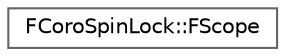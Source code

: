 digraph "Graphical Class Hierarchy"
{
 // INTERACTIVE_SVG=YES
 // LATEX_PDF_SIZE
  bgcolor="transparent";
  edge [fontname=Helvetica,fontsize=10,labelfontname=Helvetica,labelfontsize=10];
  node [fontname=Helvetica,fontsize=10,shape=box,height=0.2,width=0.4];
  rankdir="LR";
  Node0 [id="Node000000",label="FCoroSpinLock::FScope",height=0.2,width=0.4,color="grey40", fillcolor="white", style="filled",URL="$d7/dd5/classFCoroSpinLock_1_1FScope.html",tooltip=" "];
}
